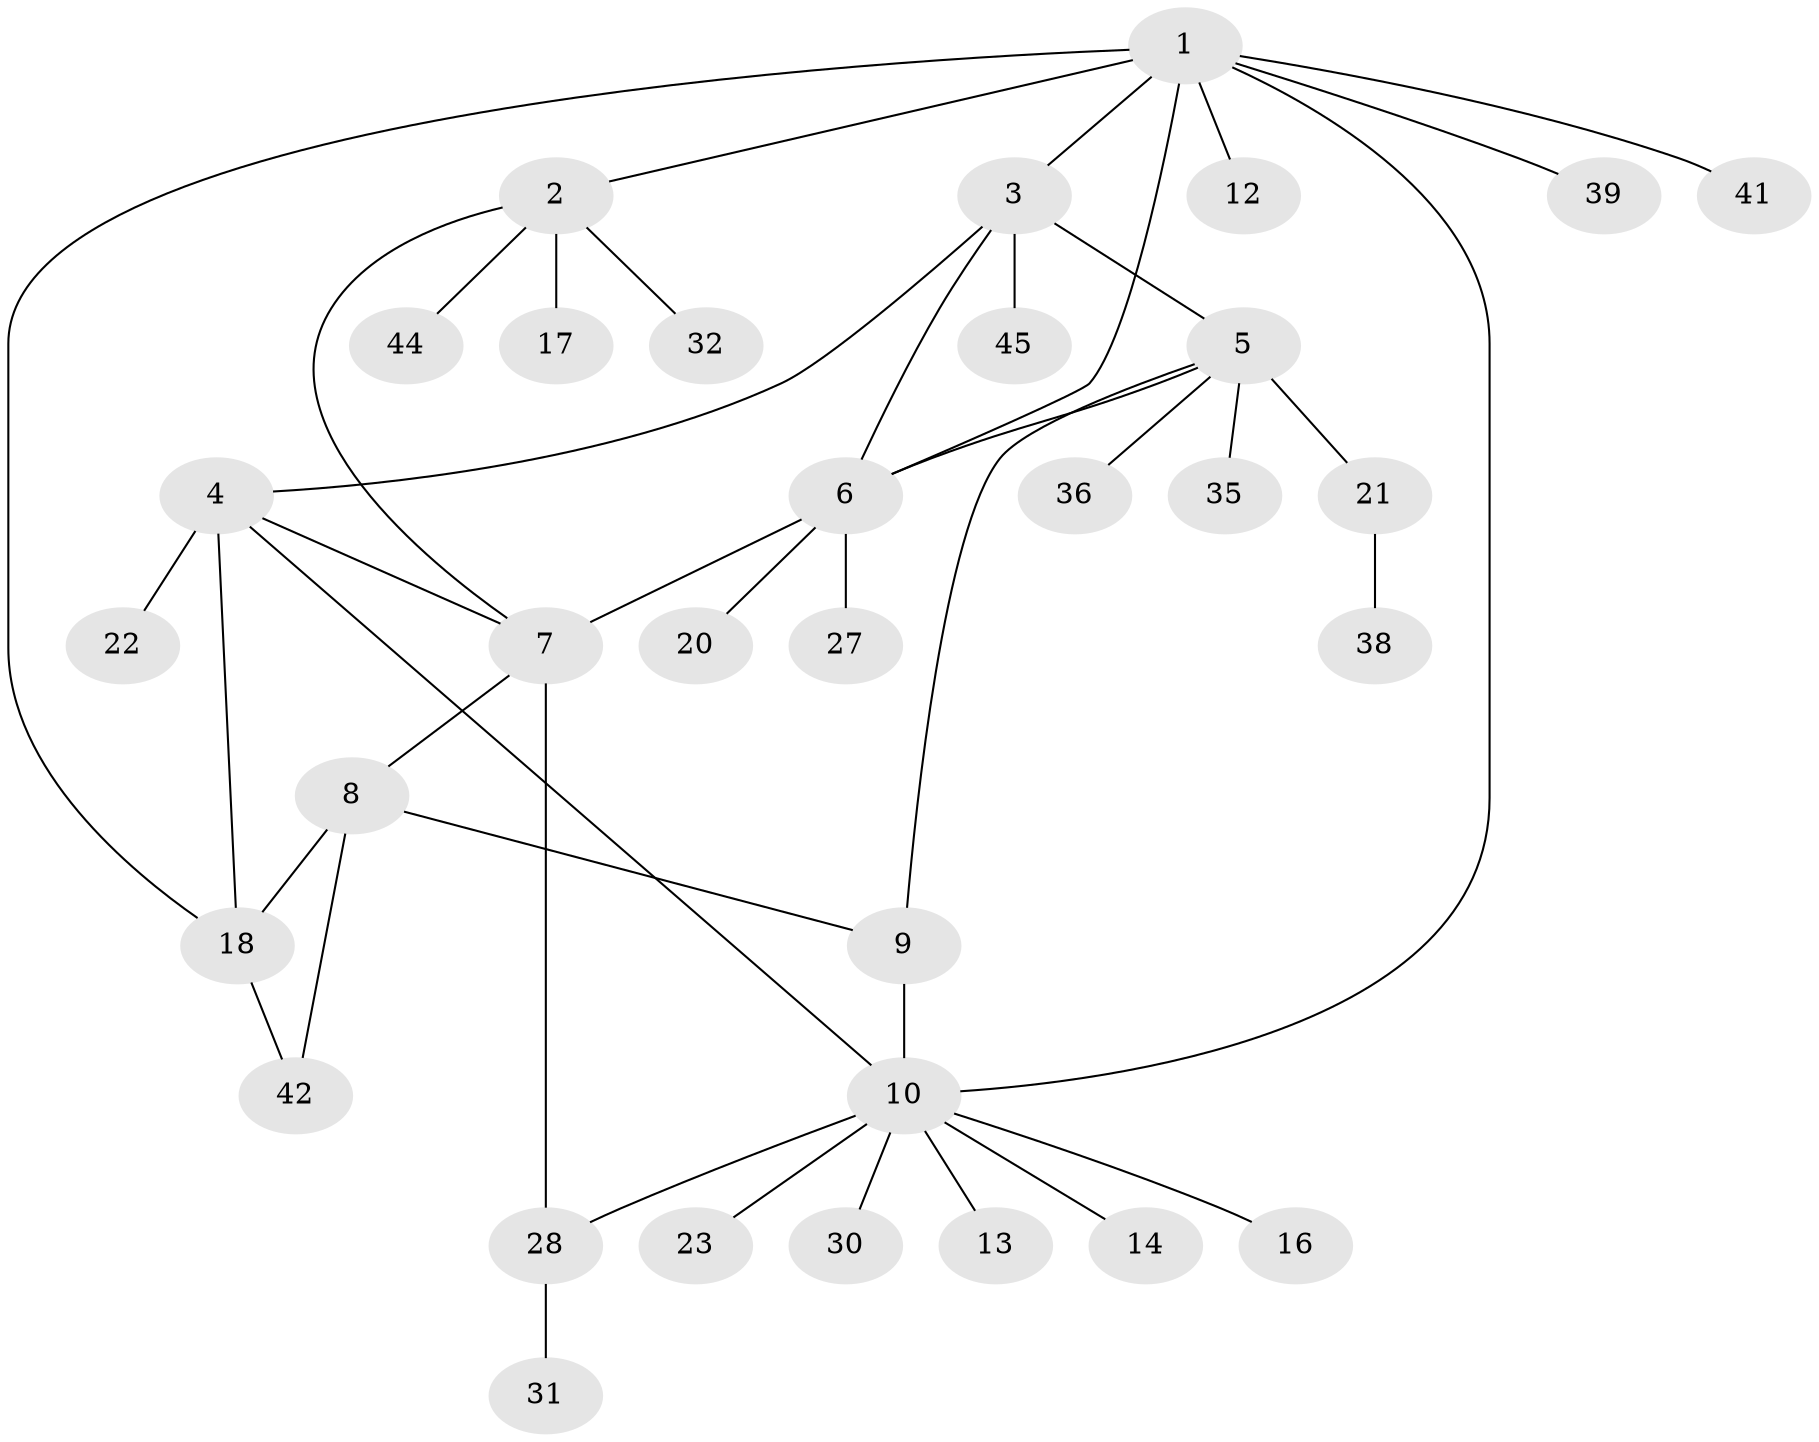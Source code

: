 // original degree distribution, {9: 0.02127659574468085, 6: 0.06382978723404255, 4: 0.0851063829787234, 7: 0.02127659574468085, 5: 0.02127659574468085, 3: 0.0851063829787234, 10: 0.02127659574468085, 1: 0.574468085106383, 2: 0.10638297872340426}
// Generated by graph-tools (version 1.1) at 2025/42/03/06/25 10:42:11]
// undirected, 33 vertices, 43 edges
graph export_dot {
graph [start="1"]
  node [color=gray90,style=filled];
  1 [super="+34"];
  2 [super="+24"];
  3 [super="+26"];
  4 [super="+37"];
  5 [super="+29"];
  6 [super="+15"];
  7 [super="+33"];
  8 [super="+40"];
  9 [super="+11"];
  10 [super="+19"];
  12;
  13;
  14;
  16;
  17;
  18;
  20 [super="+47"];
  21;
  22 [super="+25"];
  23;
  27;
  28 [super="+43"];
  30;
  31;
  32;
  35;
  36;
  38 [super="+46"];
  39;
  41;
  42;
  44;
  45;
  1 -- 2;
  1 -- 3;
  1 -- 6;
  1 -- 10;
  1 -- 12;
  1 -- 18;
  1 -- 39;
  1 -- 41;
  2 -- 7;
  2 -- 17;
  2 -- 32;
  2 -- 44;
  3 -- 4;
  3 -- 5;
  3 -- 45;
  3 -- 6;
  4 -- 7;
  4 -- 10;
  4 -- 18;
  4 -- 22;
  5 -- 6;
  5 -- 9;
  5 -- 21;
  5 -- 35;
  5 -- 36;
  6 -- 7;
  6 -- 20;
  6 -- 27;
  7 -- 8;
  7 -- 28;
  8 -- 9;
  8 -- 18;
  8 -- 42;
  9 -- 10;
  10 -- 13;
  10 -- 14;
  10 -- 16;
  10 -- 23;
  10 -- 28;
  10 -- 30;
  18 -- 42;
  21 -- 38;
  28 -- 31;
}
